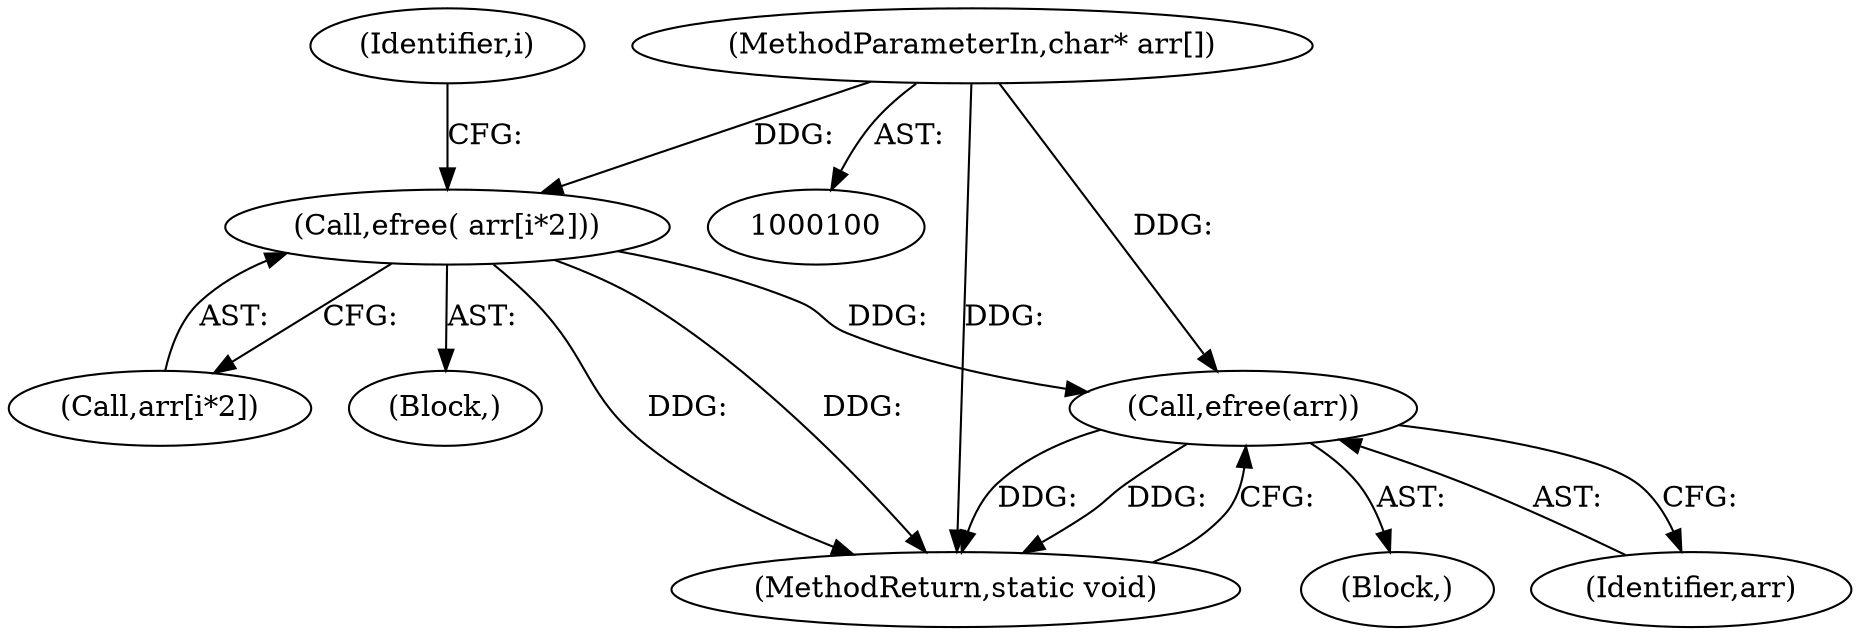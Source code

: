 digraph "0_php-src_97eff7eb57fc2320c267a949cffd622c38712484?w=1_17@API" {
"1000131" [label="(Call,efree(arr))"];
"1000125" [label="(Call,efree( arr[i*2]))"];
"1000101" [label="(MethodParameterIn,char* arr[])"];
"1000132" [label="(Identifier,arr)"];
"1000103" [label="(Block,)"];
"1000126" [label="(Call,arr[i*2])"];
"1000133" [label="(MethodReturn,static void)"];
"1000125" [label="(Call,efree( arr[i*2]))"];
"1000124" [label="(Block,)"];
"1000116" [label="(Identifier,i)"];
"1000131" [label="(Call,efree(arr))"];
"1000101" [label="(MethodParameterIn,char* arr[])"];
"1000131" -> "1000103"  [label="AST: "];
"1000131" -> "1000132"  [label="CFG: "];
"1000132" -> "1000131"  [label="AST: "];
"1000133" -> "1000131"  [label="CFG: "];
"1000131" -> "1000133"  [label="DDG: "];
"1000131" -> "1000133"  [label="DDG: "];
"1000125" -> "1000131"  [label="DDG: "];
"1000101" -> "1000131"  [label="DDG: "];
"1000125" -> "1000124"  [label="AST: "];
"1000125" -> "1000126"  [label="CFG: "];
"1000126" -> "1000125"  [label="AST: "];
"1000116" -> "1000125"  [label="CFG: "];
"1000125" -> "1000133"  [label="DDG: "];
"1000125" -> "1000133"  [label="DDG: "];
"1000101" -> "1000125"  [label="DDG: "];
"1000101" -> "1000100"  [label="AST: "];
"1000101" -> "1000133"  [label="DDG: "];
}
